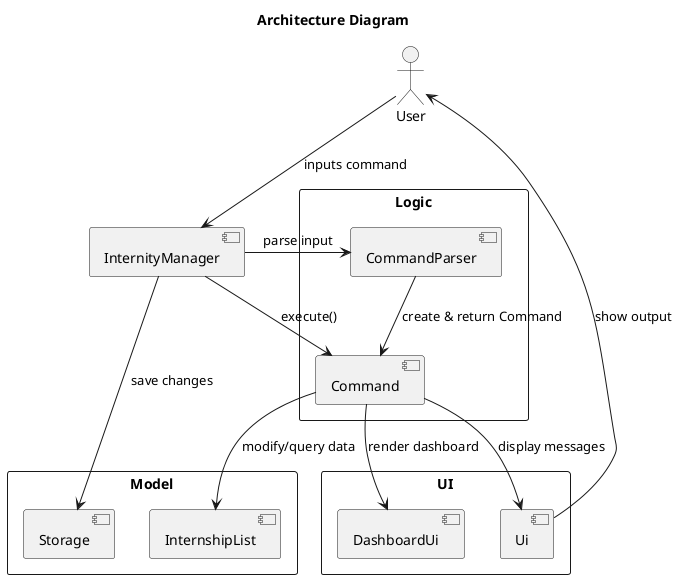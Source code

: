 @startuml
title Architecture Diagram

actor User

rectangle "Logic" {
    [CommandParser]
    [Command]
}

rectangle "Model" {
    [InternshipList]
    [Storage]
}

rectangle "UI" {
    [Ui]
    [DashboardUi]
}

User --> [InternityManager] : inputs command
[InternityManager] --> [CommandParser] : parse input
[CommandParser] --> [Command] : create & return Command
[InternityManager] --> [Command] : execute()

[Command] --> [InternshipList] : modify/query data
[InternityManager] --> [Storage] : save changes
[Command] --> [Ui] : display messages
[Command] --> [DashboardUi] : render dashboard
[Ui] --> User : show output

@enduml
